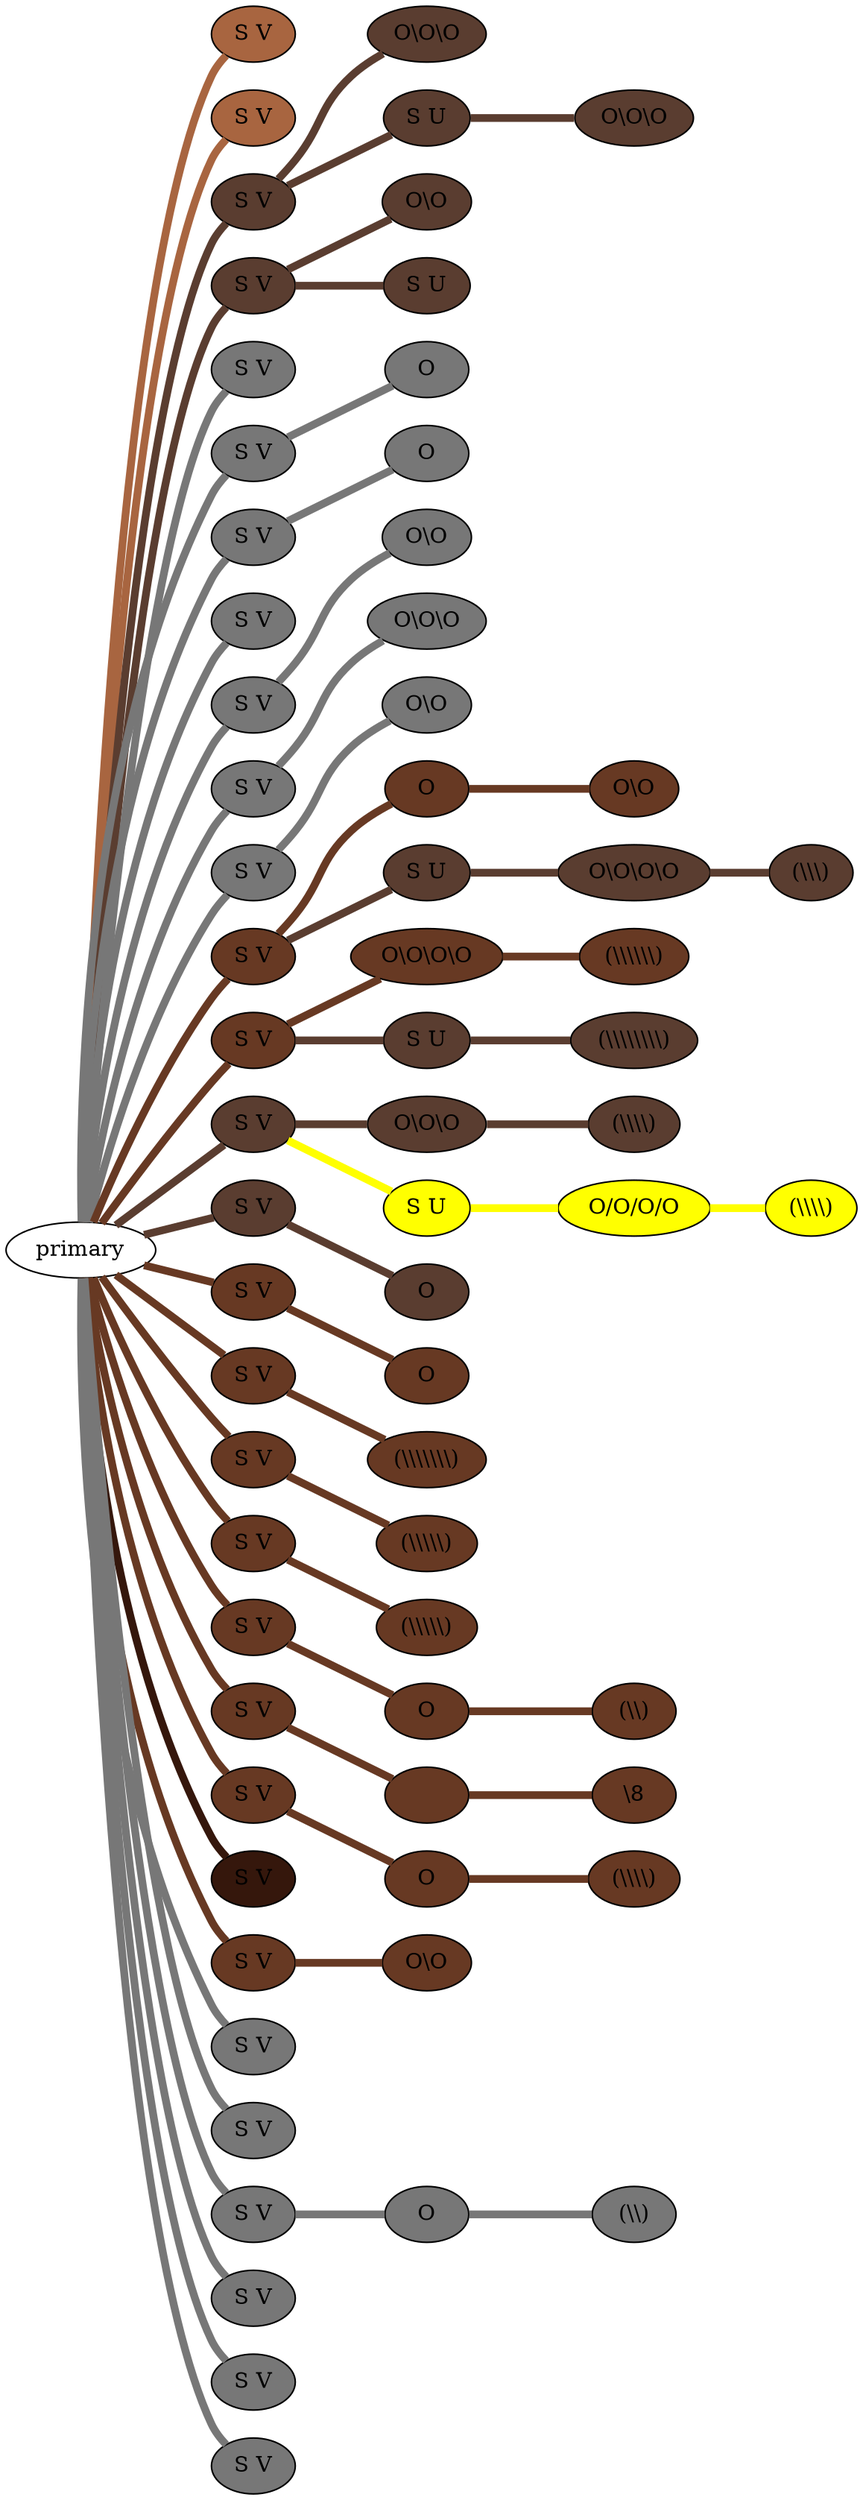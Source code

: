 graph {
 graph [rankdir=LR]
"primary" -- "1" [penwidth=5,color="#A86540"]
"1" [label="S V", style=filled, fillcolor="#A86540"]
"primary" -- "2" [penwidth=5,color="#A86540"]
"2" [label="S V", style=filled, fillcolor="#A86540"]
"primary" -- "3" [penwidth=5,color="#5A3D30"]
"3" [label="S V", style=filled, fillcolor="#5A3D30"]
"3" -- "3:0" [penwidth=5,color="#5A3D30"]
"3:0" [label="O\\O\\O", style=filled, fillcolor="#5A3D30"]
"3" -- "3s1" [penwidth=5,color="#5A3D30"]
"3s1" [label="S U", style=filled, fillcolor="#5A3D30"]
"3s1" -- "3s1:0" [penwidth=5,color="#5A3D30"]
"3s1:0" [label="O\\O\\O", style=filled, fillcolor="#5A3D30"]
"primary" -- "4" [penwidth=5,color="#5A3D30"]
"4" [label="S V", style=filled, fillcolor="#5A3D30"]
"4" -- "4:0" [penwidth=5,color="#5A3D30"]
"4:0" [label="O\\O", style=filled, fillcolor="#5A3D30"]
"4" -- "4s1" [penwidth=5,color="#5A3D30"]
"4s1" [label="S U", style=filled, fillcolor="#5A3D30"]
"primary" -- "5" [penwidth=5,color="#777777"]
"5" [label="S V", style=filled, fillcolor="#777777"]
"primary" -- "6" [penwidth=5,color="#777777"]
"6" [label="S V", style=filled, fillcolor="#777777"]
"6" -- "6:0" [penwidth=5,color="#777777"]
"6:0" [label="O", style=filled, fillcolor="#777777"]
"primary" -- "7" [penwidth=5,color="#777777"]
"7" [label="S V", style=filled, fillcolor="#777777"]
"7" -- "7:0" [penwidth=5,color="#777777"]
"7:0" [label="O", style=filled, fillcolor="#777777"]
"primary" -- "8" [penwidth=5,color="#777777"]
"8" [label="S V", style=filled, fillcolor="#777777"]
"primary" -- "9" [penwidth=5,color="#777777"]
"9" [label="S V", style=filled, fillcolor="#777777"]
"9" -- "9:0" [penwidth=5,color="#777777"]
"9:0" [label="O\\O", style=filled, fillcolor="#777777"]
"primary" -- "10" [penwidth=5,color="#777777"]
"10" [label="S V", style=filled, fillcolor="#777777"]
"10" -- "10:0" [penwidth=5,color="#777777"]
"10:0" [label="O\\O\\O", style=filled, fillcolor="#777777"]
"primary" -- "11" [penwidth=5,color="#777777"]
"11" [label="S V", style=filled, fillcolor="#777777"]
"11" -- "11:0" [penwidth=5,color="#777777"]
"11:0" [label="O\\O", style=filled, fillcolor="#777777"]
"primary" -- "12" [penwidth=5,color="#673923"]
"12" [label="S V", style=filled, fillcolor="#673923"]
"12" -- "12:0" [penwidth=5,color="#673923"]
"12:0" [label="O", style=filled, fillcolor="#673923"]
"12:0" -- "12:1" [penwidth=5,color="#673923"]
"12:1" [label="O\\O", style=filled, fillcolor="#673923"]
"12" -- "12s1" [penwidth=5,color="#5A3D30"]
"12s1" [label="S U", style=filled, fillcolor="#5A3D30"]
"12s1" -- "12s1:0" [penwidth=5,color="#5A3D30"]
"12s1:0" [label="O\\O\\O\\O", style=filled, fillcolor="#5A3D30"]
"12s1:0" -- "12s1:1" [penwidth=5,color="#5A3D30"]
"12s1:1" [label="(\\\\\\)", style=filled, fillcolor="#5A3D30"]
"primary" -- "13" [penwidth=5,color="#673923"]
"13" [label="S V", style=filled, fillcolor="#673923"]
"13" -- "13:0" [penwidth=5,color="#673923"]
"13:0" [label="O\\O\\O\\O", style=filled, fillcolor="#673923"]
"13:0" -- "13:1" [penwidth=5,color="#673923"]
"13:1" [label="(\\\\\\\\\\\\)", style=filled, fillcolor="#673923"]
"13" -- "13s1" [penwidth=5,color="#5A3D30"]
"13s1" [label="S U", style=filled, fillcolor="#5A3D30"]
"13s1" -- "13s1:0" [penwidth=5,color="#5A3D30"]
"13s1:0" [label="(\\\\\\\\\\\\\\\\)", style=filled, fillcolor="#5A3D30"]
"primary" -- "14" [penwidth=5,color="#5A3D30"]
"14" [label="S V", style=filled, fillcolor="#5A3D30"]
"14" -- "14:0" [penwidth=5,color="#5A3D30"]
"14:0" [label="O\\O\\O", style=filled, fillcolor="#5A3D30"]
"14:0" -- "14:1" [penwidth=5,color="#5A3D30"]
"14:1" [label="(\\\\\\\\)", style=filled, fillcolor="#5A3D30"]
"14" -- "14s1" [penwidth=5,color=yellow]
"14s1" [label="S U", style=filled, fillcolor=yellow]
"14s1" -- "14s1:0" [penwidth=5,color=yellow]
"14s1:0" [label="O/O/O/O", style=filled, fillcolor=yellow]
"14s1:0" -- "14s1:1" [penwidth=5,color=yellow]
"14s1:1" [label="(\\\\\\\\)", style=filled, fillcolor=yellow]
"primary" -- "15" [penwidth=5,color="#5A3D30"]
"15" [label="S V", style=filled, fillcolor="#5A3D30"]
"15" -- "15:0" [penwidth=5,color="#5A3D30"]
"15:0" [label="O", style=filled, fillcolor="#5A3D30"]
"primary" -- "16" [penwidth=5,color="#673923"]
"16" [label="S V", style=filled, fillcolor="#673923"]
"16" -- "16:0" [penwidth=5,color="#673923"]
"16:0" [label="O", style=filled, fillcolor="#673923"]
"primary" -- "17" [penwidth=5,color="#673923"]
"17" [label="S V", style=filled, fillcolor="#673923"]
"17" -- "17:0" [penwidth=5,color="#673923"]
"17:0" [label="(\\\\\\\\\\\\\\)", style=filled, fillcolor="#673923"]
"primary" -- "18" [penwidth=5,color="#673923"]
"18" [label="S V", style=filled, fillcolor="#673923"]
"18" -- "18:0" [penwidth=5,color="#673923"]
"18:0" [label="(\\\\\\\\\\)", style=filled, fillcolor="#673923"]
"primary" -- "19" [penwidth=5,color="#673923"]
"19" [label="S V", style=filled, fillcolor="#673923"]
"19" -- "19:0" [penwidth=5,color="#673923"]
"19:0" [label="(\\\\\\\\\\)", style=filled, fillcolor="#673923"]
"primary" -- "20" [penwidth=5,color="#673923"]
"20" [label="S V", style=filled, fillcolor="#673923"]
"20" -- "20:0" [penwidth=5,color="#673923"]
"20:0" [label="O", style=filled, fillcolor="#673923"]
"20:0" -- "20:1" [penwidth=5,color="#673923"]
"20:1" [label="(\\\\)", style=filled, fillcolor="#673923"]
"primary" -- "21" [penwidth=5,color="#673923"]
"21" [label="S V", style=filled, fillcolor="#673923"]
"21" -- "21:0" [penwidth=5,color="#673923"]
"21:0" [label="", style=filled, fillcolor="#673923"]
"21:0" -- "21:1" [penwidth=5,color="#673923"]
"21:1" [label="\\8", style=filled, fillcolor="#673923"]
"primary" -- "22" [penwidth=5,color="#673923"]
"22" [label="S V", style=filled, fillcolor="#673923"]
"22" -- "22:0" [penwidth=5,color="#673923"]
"22:0" [label="O", style=filled, fillcolor="#673923"]
"22:0" -- "22:1" [penwidth=5,color="#673923"]
"22:1" [label="(\\\\\\\\)", style=filled, fillcolor="#673923"]
"primary" -- "23" [penwidth=5,color="#35170C"]
"23" [label="S V", style=filled, fillcolor="#35170C"]
"primary" -- "24" [penwidth=5,color="#673923"]
"24" [label="S V", style=filled, fillcolor="#673923"]
"24" -- "24:0" [penwidth=5,color="#673923"]
"24:0" [label="O\\O", style=filled, fillcolor="#673923"]
"primary" -- "25" [penwidth=5,color="#777777"]
"25" [label="S V", style=filled, fillcolor="#777777"]
"primary" -- "26" [penwidth=5,color="#777777"]
"26" [label="S V", style=filled, fillcolor="#777777"]
"primary" -- "27" [penwidth=5,color="#777777"]
"27" [label="S V", style=filled, fillcolor="#777777"]
"27" -- "27:0" [penwidth=5,color="#777777"]
"27:0" [label="O", style=filled, fillcolor="#777777"]
"27:0" -- "27:1" [penwidth=5,color="#777777"]
"27:1" [label="(\\\\)", style=filled, fillcolor="#777777"]
"primary" -- "28" [penwidth=5,color="#777777"]
"28" [label="S V", style=filled, fillcolor="#777777"]
"primary" -- "29" [penwidth=5,color="#777777"]
"29" [label="S V", style=filled, fillcolor="#777777"]
"primary" -- "30" [penwidth=5,color="#777777"]
"30" [label="S V", style=filled, fillcolor="#777777"]
}
